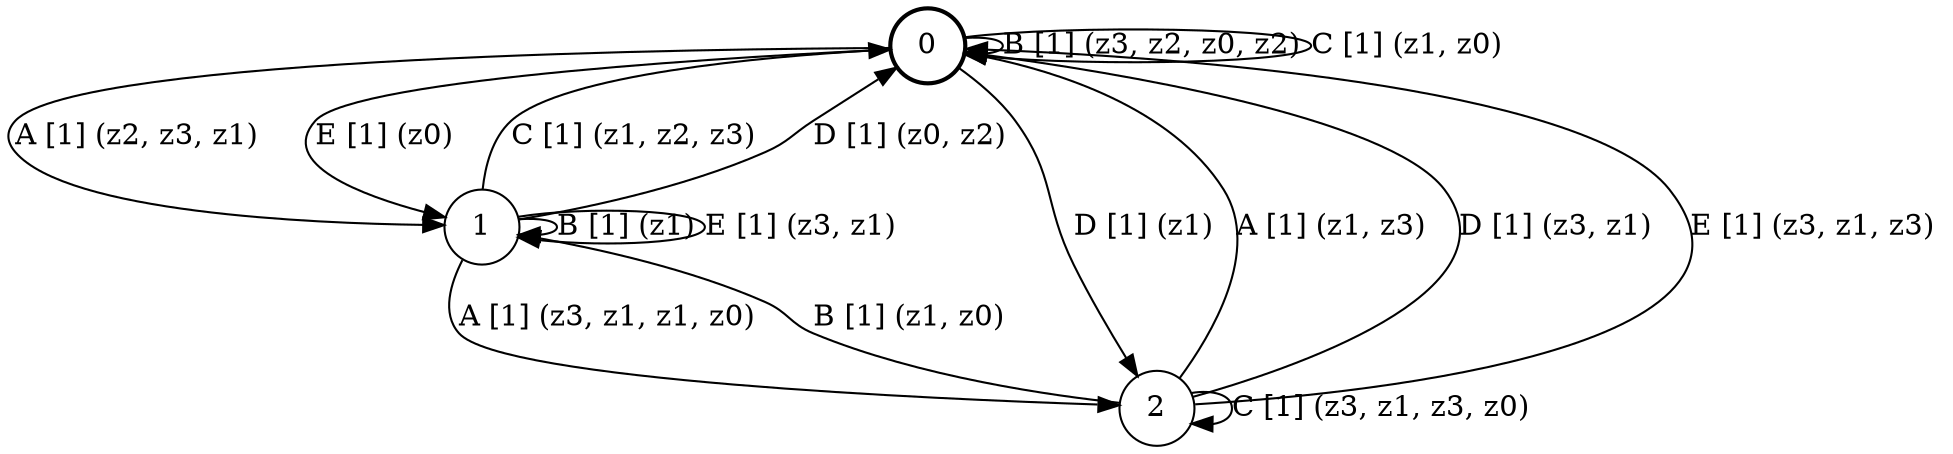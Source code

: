 # generated file, don't try to modify
# command: dot -Tpng <filename> > tree.png
digraph Automaton {
    node [shape = circle];
    0 [style = "bold"];
    0 -> 1 [label = "A [1] (z2, z3, z1) "];
    0 -> 0 [label = "B [1] (z3, z2, z0, z2) "];
    0 -> 0 [label = "C [1] (z1, z0) "];
    0 -> 2 [label = "D [1] (z1) "];
    0 -> 1 [label = "E [1] (z0) "];
    1 -> 2 [label = "A [1] (z3, z1, z1, z0) "];
    1 -> 1 [label = "B [1] (z1) "];
    1 -> 0 [label = "C [1] (z1, z2, z3) "];
    1 -> 0 [label = "D [1] (z0, z2) "];
    1 -> 1 [label = "E [1] (z3, z1) "];
    2 -> 0 [label = "A [1] (z1, z3) "];
    2 -> 1 [label = "B [1] (z1, z0) "];
    2 -> 2 [label = "C [1] (z3, z1, z3, z0) "];
    2 -> 0 [label = "D [1] (z3, z1) "];
    2 -> 0 [label = "E [1] (z3, z1, z3) "];
}

